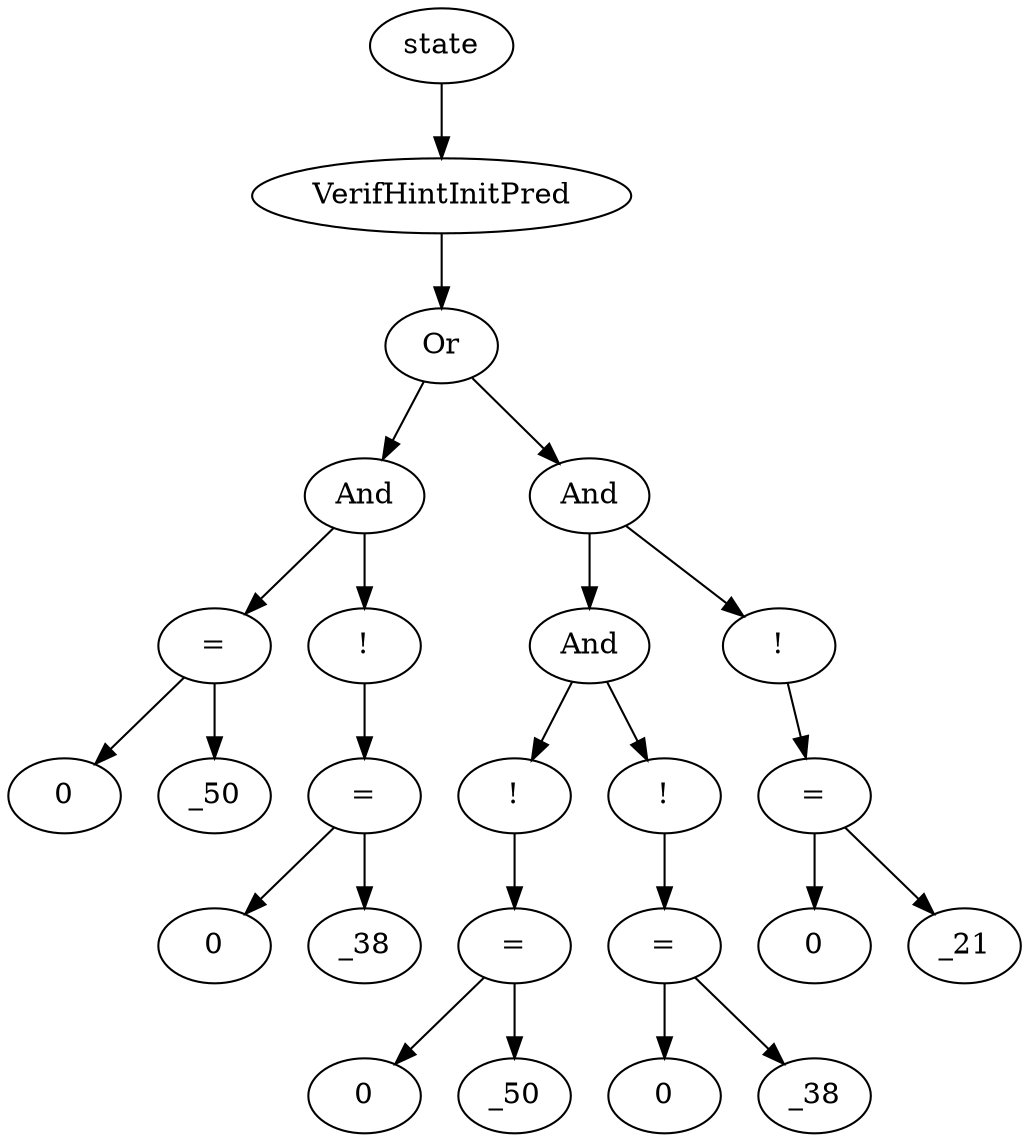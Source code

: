 digraph dag {
0 [label="state"];
1 [label="VerifHintInitPred"];
2 [label="Or"];
3 [label="And"];
4 [label="="];
5 [label="0"];
6 [label="_50"];
7 [label="!"];
8 [label="="];
9 [label="0"];
10 [label="_38"];
11 [label="And"];
12 [label="And"];
13 [label="!"];
14 [label="="];
15 [label="0"];
16 [label="_50"];
17 [label="!"];
18 [label="="];
19 [label="0"];
20 [label="_38"];
21 [label="!"];
22 [label="="];
23 [label="0"];
24 [label="_21"];
"0" -> "1"[label=""]
"1" -> "2"[label=""]
"2" -> "3"[label=""]
"2" -> "11"[label=""]
"3" -> "4"[label=""]
"3" -> "7"[label=""]
"4" -> "6"[label=""]
"4" -> "5"[label=""]
"7" -> "8"[label=""]
"8" -> "10"[label=""]
"8" -> "9"[label=""]
"11" -> "12"[label=""]
"11" -> "21"[label=""]
"12" -> "13"[label=""]
"12" -> "17"[label=""]
"13" -> "14"[label=""]
"14" -> "16"[label=""]
"14" -> "15"[label=""]
"17" -> "18"[label=""]
"18" -> "20"[label=""]
"18" -> "19"[label=""]
"21" -> "22"[label=""]
"22" -> "24"[label=""]
"22" -> "23"[label=""]
}
